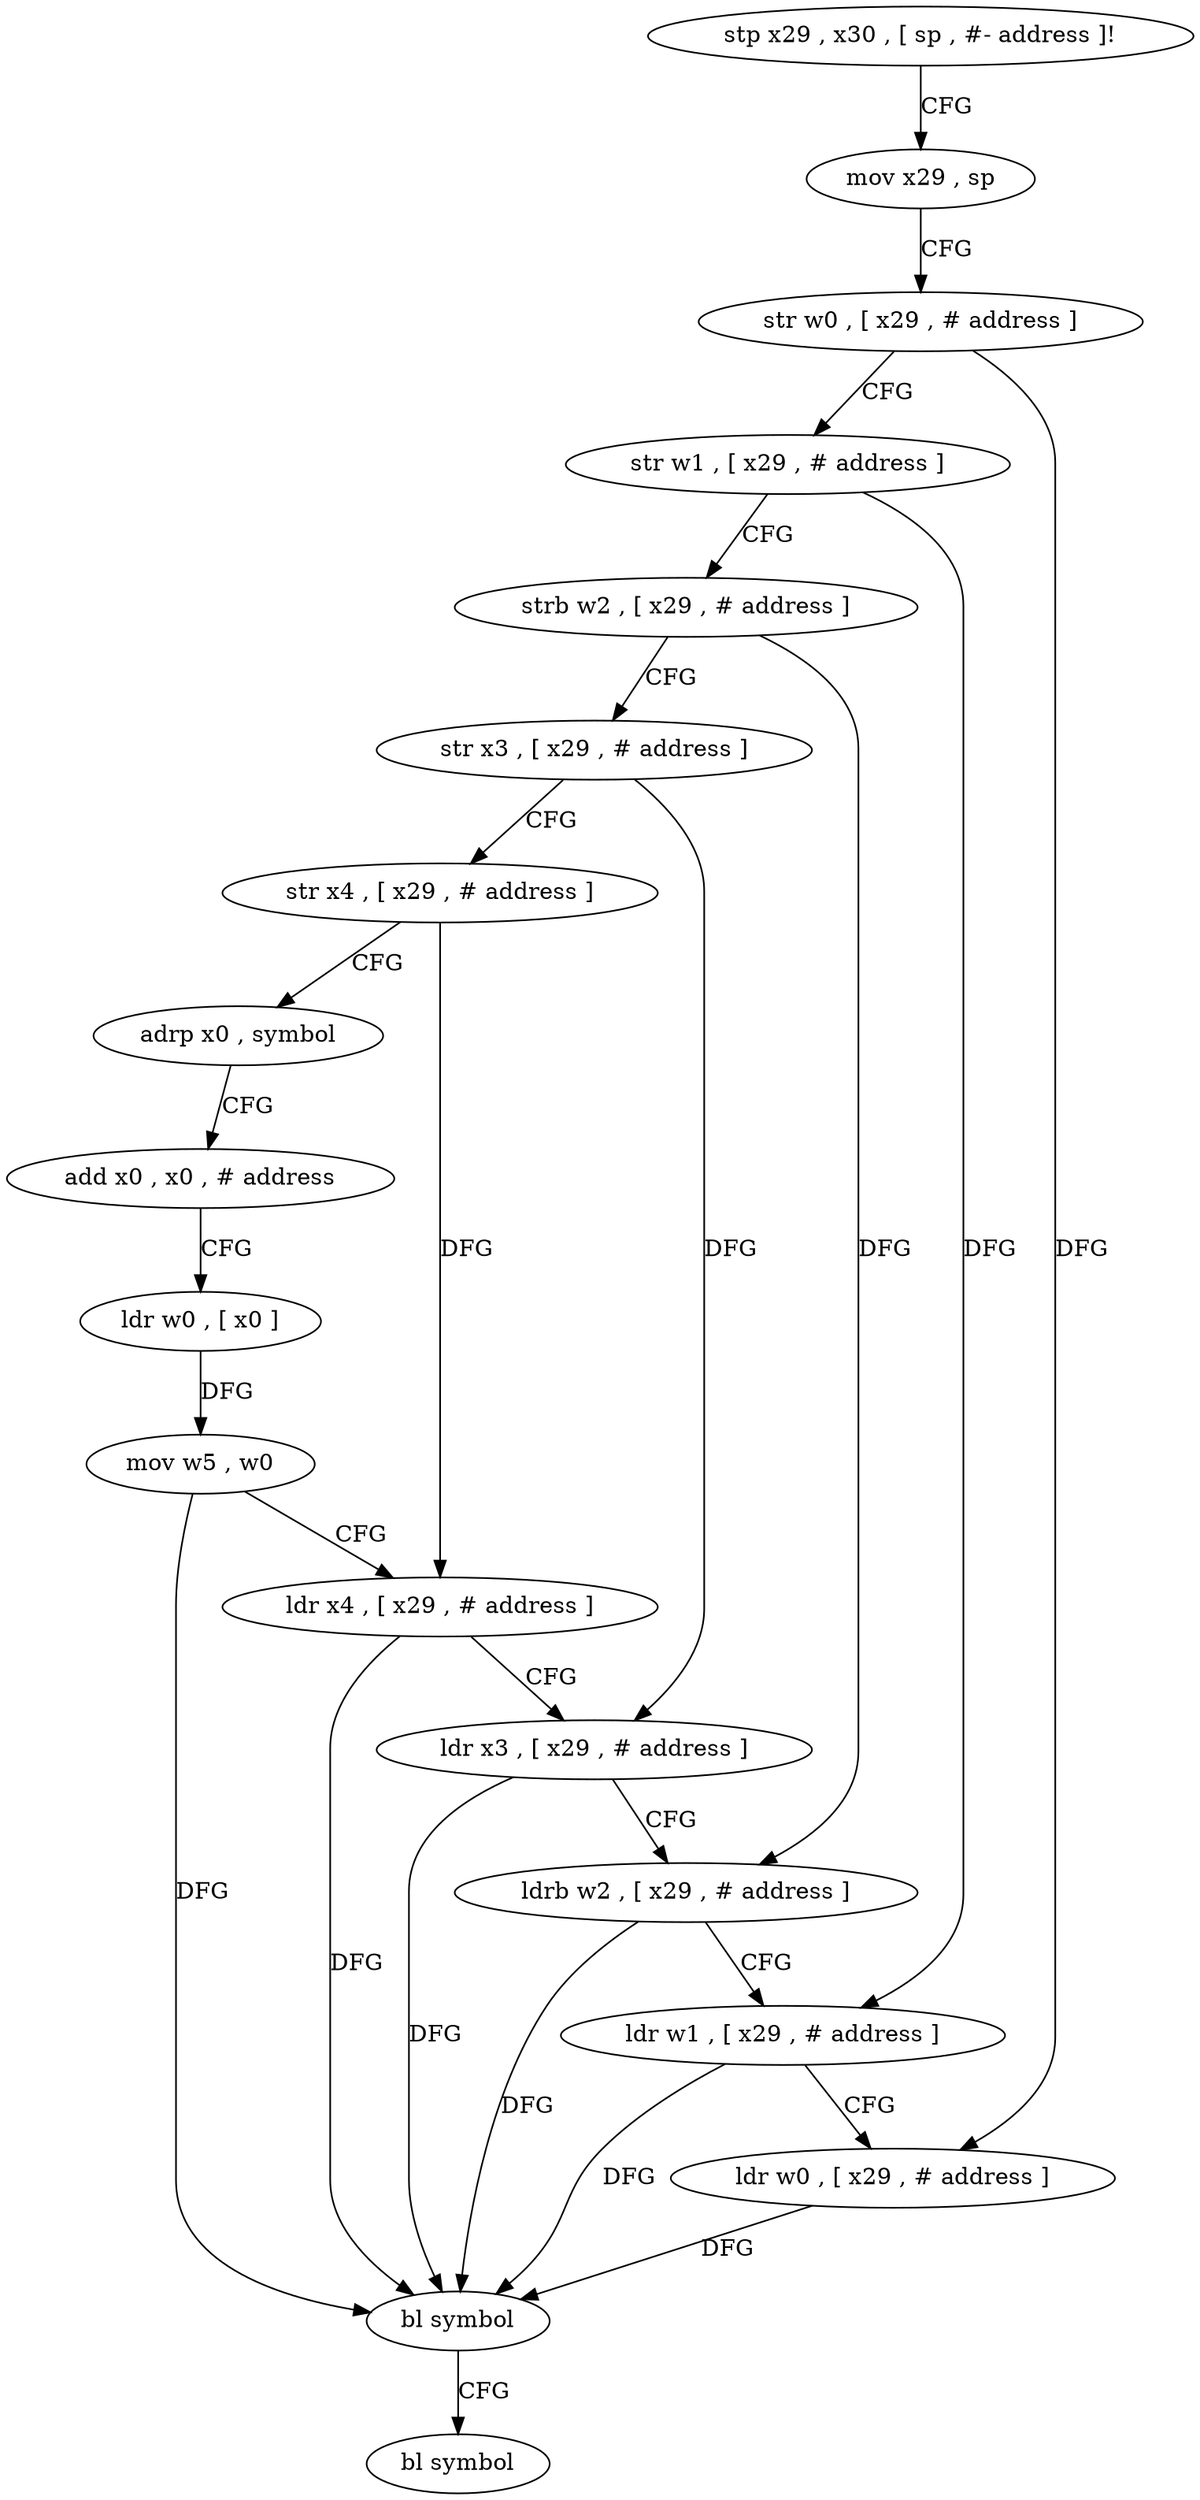 digraph "func" {
"4354152" [label = "stp x29 , x30 , [ sp , #- address ]!" ]
"4354156" [label = "mov x29 , sp" ]
"4354160" [label = "str w0 , [ x29 , # address ]" ]
"4354164" [label = "str w1 , [ x29 , # address ]" ]
"4354168" [label = "strb w2 , [ x29 , # address ]" ]
"4354172" [label = "str x3 , [ x29 , # address ]" ]
"4354176" [label = "str x4 , [ x29 , # address ]" ]
"4354180" [label = "adrp x0 , symbol" ]
"4354184" [label = "add x0 , x0 , # address" ]
"4354188" [label = "ldr w0 , [ x0 ]" ]
"4354192" [label = "mov w5 , w0" ]
"4354196" [label = "ldr x4 , [ x29 , # address ]" ]
"4354200" [label = "ldr x3 , [ x29 , # address ]" ]
"4354204" [label = "ldrb w2 , [ x29 , # address ]" ]
"4354208" [label = "ldr w1 , [ x29 , # address ]" ]
"4354212" [label = "ldr w0 , [ x29 , # address ]" ]
"4354216" [label = "bl symbol" ]
"4354220" [label = "bl symbol" ]
"4354152" -> "4354156" [ label = "CFG" ]
"4354156" -> "4354160" [ label = "CFG" ]
"4354160" -> "4354164" [ label = "CFG" ]
"4354160" -> "4354212" [ label = "DFG" ]
"4354164" -> "4354168" [ label = "CFG" ]
"4354164" -> "4354208" [ label = "DFG" ]
"4354168" -> "4354172" [ label = "CFG" ]
"4354168" -> "4354204" [ label = "DFG" ]
"4354172" -> "4354176" [ label = "CFG" ]
"4354172" -> "4354200" [ label = "DFG" ]
"4354176" -> "4354180" [ label = "CFG" ]
"4354176" -> "4354196" [ label = "DFG" ]
"4354180" -> "4354184" [ label = "CFG" ]
"4354184" -> "4354188" [ label = "CFG" ]
"4354188" -> "4354192" [ label = "DFG" ]
"4354192" -> "4354196" [ label = "CFG" ]
"4354192" -> "4354216" [ label = "DFG" ]
"4354196" -> "4354200" [ label = "CFG" ]
"4354196" -> "4354216" [ label = "DFG" ]
"4354200" -> "4354204" [ label = "CFG" ]
"4354200" -> "4354216" [ label = "DFG" ]
"4354204" -> "4354208" [ label = "CFG" ]
"4354204" -> "4354216" [ label = "DFG" ]
"4354208" -> "4354212" [ label = "CFG" ]
"4354208" -> "4354216" [ label = "DFG" ]
"4354212" -> "4354216" [ label = "DFG" ]
"4354216" -> "4354220" [ label = "CFG" ]
}
